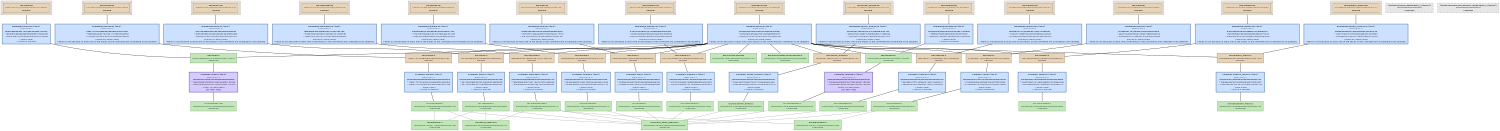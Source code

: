 digraph oscApp {
   size = "10.000000,8.500000";
   concentrate = false;

   node [ shape = box, style = filled, color = "0.3 0.5 0.6", fillcolor = "0.3 0.2 0.9", fontname = "Monaco", fontsize = "9" ];
   n00001 [ label = "Debug/oscApp\nc0e0915162f5260426300c5266ee25bc\nMissing", color = "0.1 0.5 0.5", fillcolor = "0.1 0.2 0.9", peripheries = 3 ];
   n00002 [ label = "ppc/main.o\nd0462d8b86d04152c6e5363bbc1250c9\nUpToDate" ];
   n00003 [ label = "oscApp/main.cpp\n00000000518fdc73000000000000008f\nUpToDate" ];
   n00004 [ label = "ppc/timetag.o\n3cb5804d530f9c5967bc535d911d2e00\nUpToDate" ];
   n00005 [ label = "oscApp/timetag.c\n00000000518fdcad000000000000063a\nUpToDate" ];
   n00006 [ label = "ppc/testlo.o\n4b12858d8f639c2d64e605fc4e6f2b43\nMissing", color = "0.1 0.5 0.5", fillcolor = "0.1 0.2 0.9" ];
   n00007 [ label = "oscApp/testlo.c\n00000000518fdcad0000000000008ebd\nUpToDate" ];
   n00008 [ label = "ppc/subtest.o\na3e7fd9900ce927fddd6a142f5ae6c23\nMissing", color = "0.1 0.5 0.5", fillcolor = "0.1 0.2 0.9" ];
   n00009 [ label = "oscApp/subtest.c\n00000000518fdcad00000000000008bd\nUpToDate" ];
   n00010 [ label = "ppc/server_thread.o\n394649d77b80575541733a6ed4c34132\nMissing", color = "0.1 0.5 0.5", fillcolor = "0.1 0.2 0.9" ];
   n00011 [ label = "oscApp/server_thread.c\n00000000518fdcad0000000000000f45\nUpToDate" ];
   n00012 [ label = "ppc/server.o\n7db417279cddb5d8298080f4c40c27e5\nMissing", color = "0.1 0.5 0.5", fillcolor = "0.1 0.2 0.9" ];
   n00013 [ label = "oscApp/server.c\n00000000518fdcad000000000000810d\nUpToDate" ];
   n00014 [ label = "ppc/send.o\n018bf80b71e10da807662e7f0fc299e8\nMissing", color = "0.1 0.5 0.5", fillcolor = "0.1 0.2 0.9" ];
   n00015 [ label = "oscApp/send.c\n00000000518fdcad0000000000002c07\nUpToDate" ];
   n00016 [ label = "ppc/pattern_match.o\n2d8a6e6ba52e14e2a2689e6785f81328\nMissing", color = "0.1 0.5 0.5", fillcolor = "0.1 0.2 0.9" ];
   n00017 [ label = "oscApp/pattern_match.c\n00000000518fdcad00000000000021af\nUpToDate" ];
   n00018 [ label = "ppc/method.o\nbe4fd6c477f1999b6ec196c51aa8a06c\nMissing", color = "0.1 0.5 0.5", fillcolor = "0.1 0.2 0.9" ];
   n00019 [ label = "oscApp/method.c\n00000000518fdcad00000000000003eb\nUpToDate" ];
   n00020 [ label = "ppc/message.o\ndb8dd8dcf037eadb1ee1a70f734e1ff5\nMissing", color = "0.1 0.5 0.5", fillcolor = "0.1 0.2 0.9" ];
   n00021 [ label = "oscApp/message.c\n00000000518fdcad0000000000005a79\nUpToDate" ];
   n00022 [ label = "ppc/bundle.o\n5d496dd85d15a2deadc484a2d3641c20\nMissing", color = "0.1 0.5 0.5", fillcolor = "0.1 0.2 0.9" ];
   n00023 [ label = "oscApp/bundle.c\n00000000518fdcd10000000000000e10\nUpToDate" ];
   n00024 [ label = "ppc/blob.o\n93bf44d288e27885326b06fabe85ed4f\nMissing", color = "0.1 0.5 0.5", fillcolor = "0.1 0.2 0.9" ];
   n00025 [ label = "oscApp/blob.c\n00000000518fdcd200000000000004fa\nUpToDate" ];
   n00026 [ label = "ppc/address.o\n8757c0c40d8518c19d898bf2954cbf33\nMissing", color = "0.1 0.5 0.5", fillcolor = "0.1 0.2 0.9" ];
   n00027 [ label = "oscApp/address.c\n00000000518fdcd20000000000001a66\nUpToDate" ];
   n00028 [ label = "ppc/main.ob\n0e95cad61c6aaaeb8658098accc09e46\nMissing", color = "0.1 0.5 0.5", fillcolor = "0.1 0.2 0.9", peripheries = 3 ];
   n00029 [ label = "ppc/timetag.ob\nd34e7a52a6e0b1aa8b5f52b1d3e9f2b1\nMissing", color = "0.1 0.5 0.5", fillcolor = "0.1 0.2 0.9", peripheries = 3 ];
   n00030 [ label = "ppc/testlo.ob\nfbe78b15da23dc0b6c8b414fc09c26cf\nMissing", color = "0.1 0.5 0.5", fillcolor = "0.1 0.2 0.9", peripheries = 3 ];
   n00031 [ label = "ppc/subtest.ob\nade30e6a5c039656dded18eb65892b80\nMissing", color = "0.1 0.5 0.5", fillcolor = "0.1 0.2 0.9", peripheries = 3 ];
   n00032 [ label = "ppc/server_thread.ob\n32867e8162edb631ff90e45bc55e1134\nMissing", color = "0.1 0.5 0.5", fillcolor = "0.1 0.2 0.9", peripheries = 3 ];
   n00033 [ label = "ppc/server.ob\n8364e7a2b70acfc8c991906ae05ade7f\nMissing", color = "0.1 0.5 0.5", fillcolor = "0.1 0.2 0.9", peripheries = 3 ];
   n00034 [ label = "ppc/send.ob\n6b45ed6d2191fb09819ccfa7e358ceee\nMissing", color = "0.1 0.5 0.5", fillcolor = "0.1 0.2 0.9", peripheries = 3 ];
   n00035 [ label = "ppc/pattern_match.ob\n730d9fcb8209e37130e0204e97c75aa1\nMissing", color = "0.1 0.5 0.5", fillcolor = "0.1 0.2 0.9", peripheries = 3 ];
   n00036 [ label = "ppc/method.ob\ne27f97dacf08e3bd99a80b29b68a8553\nMissing", color = "0.1 0.5 0.5", fillcolor = "0.1 0.2 0.9", peripheries = 3 ];
   n00037 [ label = "ppc/message.ob\n3fd59c60caab10c72ce8244b6900ea0e\nMissing", color = "0.1 0.5 0.5", fillcolor = "0.1 0.2 0.9", peripheries = 3 ];
   n00038 [ label = "ppc/bundle.ob\n6aee53a6deb78e4ce1b00ef8b6970f29\nMissing", color = "0.1 0.5 0.5", fillcolor = "0.1 0.2 0.9", peripheries = 3 ];
   n00039 [ label = "ppc/blob.ob\n9dc26bc5b0841e78438f8b8c3b941551\nMissing", color = "0.1 0.5 0.5", fillcolor = "0.1 0.2 0.9", peripheries = 3 ];
   n00040 [ label = "ppc/address.ob\nb903a309de02f6eb5043570f86a38b68\nMissing", color = "0.1 0.5 0.5", fillcolor = "0.1 0.2 0.9", peripheries = 3 ];
   n00041 [ label = "Resources/libZeroLinkAppStub.a\n00000000518441e40000000000000ae0\nUpToDate" ];
   n00042 [ label = "ppc/oscApp.zerolink\n00000000518fdcdb0000000000000760\nUpToDate" ];
   n00043 [ label = "<postprocessing_dependency_collector>\nffffffffffffffffffffffffffffffff\nUnknown", color = "0.0 0.0 0.5", fillcolor = "0.0 0.0 0.9", style = "filled,dashed" ];
   n00044 [ label = "<postprocessing_permissions_dependency_collector>\nffffffffffffffffffffffffffffffff\nUnknown", color = "0.0 0.0 0.5", fillcolor = "0.0 0.0 0.9", style = "filled,dashed" ];
   n00045 [ label = "oscApp/lo_types_internal.h\n00000000518fdcc80000000000000a96\nUpToDate" ];
   n00046 [ label = "include/float.h\n000000005184421700000000000014f0\nUpToDate" ];
   n00047 [ label = "oscApp/lo_internal.h\n00000000518fdcc80000000000000743\nUpToDate" ];
   n00048 [ label = "include/stdarg.h\n000000005184421700000000000010d9\nUpToDate" ];

   node [ shape = box, style = "filled,bold", color = "0.7 0.5 0.7", fillcolor = "0.7 0.2 1.0", fontname = "Monaco", fontsize = "9" ];
   c00001 [ label = "CompileC main.o <wt:2>\nwaitCount: 0\n00000000518fdc73000000000000008f\n^ d0462d8bd75f9d21c6e5363bbc125046\n= d0462d8b86d04152c6e5363bbc1250c9\nDoesNotNeedToRun\n(no 'why' info)" ];
   c00002 [ label = "CompileC timetag.o <wt:2>\nwaitCount: 0\n00000000000000650000000000000cac\n^ 3cb5804d530f9c3c67bc535d911d22ac\n= 3cb5804d530f9c5967bc535d911d2e00\nDoesNotNeedToRun\n(no 'why' info)" ];
   c00003 [ label = "CompileC testlo.o <wt:2>\nwaitCount: 0\n00000000000b9eba0000000000009798\n^ 4b12858d8f68029764e605fc4e6fbcdb\n= 4b12858d8f639c2d64e605fc4e6f2b43\nNeedsToRun\n1 output is missing", color = "0.6 0.5 0.7", fillcolor = "0.6 0.2 1.0" ];
   c00004 [ label = "CompileC subtest.o <wt:2>\nwaitCount: 0\n00000000518fdcad00000000000008bd\n^ a3e7fd9951414ed2ddd6a142f5ae649e\n= a3e7fd9900ce927fddd6a142f5ae6c23\nNeedsToRun\n1 output is missing", color = "0.6 0.5 0.7", fillcolor = "0.6 0.2 1.0" ];
   c00005 [ label = "CompileC server_thread.o <wt:2>\nwaitCount: 0\n000000000000006500000000000005d3\n^ 394649d77b80573041733a6ed4c344e1\n= 394649d77b80575541733a6ed4c34132\nNeedsToRun\n1 output is missing", color = "0.6 0.5 0.7", fillcolor = "0.6 0.2 1.0" ];
   c00006 [ label = "CompileC server.o <wt:2>\nwaitCount: 0\n00000000000b9eba0000000000009828\n^ 7db417279cd62b62298080f4c40cbfcd\n= 7db417279cddb5d8298080f4c40c27e5\nNeedsToRun\n1 output is missing", color = "0.6 0.5 0.7", fillcolor = "0.6 0.2 1.0" ];
   c00007 [ label = "CompileC send.o <wt:2>\nwaitCount: 0\n00000000518442720000000000003648\n^ 018bf80b20654fda07662e7f0fc2afa0\n= 018bf80b71e10da807662e7f0fc299e8\nNeedsToRun\n1 output is missing", color = "0.6 0.5 0.7", fillcolor = "0.6 0.2 1.0" ];
   c00008 [ label = "CompileC pattern_match.o <wt:2>\nwaitCount: 0\n00000000518fdcad00000000000021af\n^ 2d8a6e6bf4a1c84fa2689e6785f83287\n= 2d8a6e6ba52e14e2a2689e6785f81328\nNeedsToRun\n1 output is missing", color = "0.6 0.5 0.7", fillcolor = "0.6 0.2 1.0" ];
   c00009 [ label = "CompileC method.o <wt:2>\nwaitCount: 0\n0000000000000065000000000000097d\n^ be4fd6c477f199fe6ec196c51aa8a911\n= be4fd6c477f1999b6ec196c51aa8a06c\nNeedsToRun\n1 output is missing", color = "0.6 0.5 0.7", fillcolor = "0.6 0.2 1.0" ];
   c00010 [ label = "CompileC message.o <wt:2>\nwaitCount: 0\n00000000000b9eba0000000000004775\n^ db8dd8dcf03c74611ee1a70f734e5880\n= db8dd8dcf037eadb1ee1a70f734e1ff5\nNeedsToRun\n1 output is missing", color = "0.6 0.5 0.7", fillcolor = "0.6 0.2 1.0" ];
   c00011 [ label = "CompileC bundle.o <wt:2>\nwaitCount: 0\n00000000000000190000000000000486\n^ 5d496dd85d15a2c7adc484a2d36418a6\n= 5d496dd85d15a2deadc484a2d3641c20\nNeedsToRun\n1 output is missing", color = "0.6 0.5 0.7", fillcolor = "0.6 0.2 1.0" ];
   c00012 [ label = "CompileC blob.o <wt:2>\nwaitCount: 0\n000000000000001a0000000000000e6c\n^ 93bf44d288e2789f326b06fabe85e323\n= 93bf44d288e27885326b06fabe85ed4f\nNeedsToRun\n1 output is missing", color = "0.6 0.5 0.7", fillcolor = "0.6 0.2 1.0" ];
   c00013 [ label = "CompileC address.o <wt:2>\nwaitCount: 0\n000000000000001a00000000000010f0\n^ 8757c0c40d8518db9d898bf2954cafc3\n= 8757c0c40d8518c19d898bf2954cbf33\nNeedsToRun\n1 output is missing", color = "0.6 0.5 0.7", fillcolor = "0.6 0.2 1.0" ];
   c00014 [ label = "Bundlizing main.ob <wt:2>\nwaitCount: 0\nd0462d8b86d04152c6e5363bbc1250c9\n^ ded3e75d9abaebb940bd3fb170d2ce8f\n= 0e95cad61c6aaaeb8658098accc09e46\nNeedsToRun\n1 output is missing", color = "0.6 0.5 0.7", fillcolor = "0.6 0.2 1.0" ];
   c00015 [ label = "Bundlizing timetag.ob <wt:2>\nwaitCount: 0\n3cb5804d530f9c5967bc535d911d2e00\n^ effbfa1ff5ef2df3ece301ec42f4dcb1\n= d34e7a52a6e0b1aa8b5f52b1d3e9f2b1\nNeedsToRun\n1 output is missing", color = "0.6 0.5 0.7", fillcolor = "0.6 0.2 1.0" ];
   c00016 [ label = "Bundlizing testlo.ob <wt:2>\nwaitCount: 0\n4b12858d8f639c2d64e605fc4e6f2b43\n^ b0f50e9855404026086d44b38ef30d8c\n= fbe78b15da23dc0b6c8b414fc09c26cf\nIndirectlyNeedsToRun\nNeeds to run because at least one of the inputs to the command are scheduled to be updated.", color = "0.6 0.5 0.7", fillcolor = "0.6 0.2 1.0" ];
   c00017 [ label = "Bundlizing subtest.ob <wt:2>\nwaitCount: 0\na3e7fd9900ce927fddd6a142f5ae6c23\n^ 0e04f3f35ccd0429003bb9a9902747a3\n= ade30e6a5c039656dded18eb65892b80\nIndirectlyNeedsToRun\nNeeds to run because at least one of the inputs to the command are scheduled to be updated.", color = "0.6 0.5 0.7", fillcolor = "0.6 0.2 1.0" ];
   c00018 [ label = "Bundlizing server_thread.ob <wt:2>\nwaitCount: 0\n394649d77b80575541733a6ed4c34132\n^ 0bc03756196de164bee3de35119d5006\n= 32867e8162edb631ff90e45bc55e1134\nIndirectlyNeedsToRun\nNeeds to run because at least one of the inputs to the command are scheduled to be updated.", color = "0.6 0.5 0.7", fillcolor = "0.6 0.2 1.0" ];
   c00019 [ label = "Bundlizing server.ob <wt:2>\nwaitCount: 0\n7db417279cddb5d8298080f4c40c27e5\n^ fed0f0852bd77a10e011109e2456f99a\n= 8364e7a2b70acfc8c991906ae05ade7f\nIndirectlyNeedsToRun\nNeeds to run because at least one of the inputs to the command are scheduled to be updated.", color = "0.6 0.5 0.7", fillcolor = "0.6 0.2 1.0" ];
   c00020 [ label = "Bundlizing send.ob <wt:2>\nwaitCount: 0\n018bf80b71e10da807662e7f0fc299e8\n^ 6ace15665070f6a186fae1d8ec9a5706\n= 6b45ed6d2191fb09819ccfa7e358ceee\nIndirectlyNeedsToRun\nNeeds to run because at least one of the inputs to the command are scheduled to be updated.", color = "0.6 0.5 0.7", fillcolor = "0.6 0.2 1.0" ];
   c00021 [ label = "Bundlizing pattern_match.ob <wt:2>\nwaitCount: 0\n2d8a6e6ba52e14e2a2689e6785f81328\n^ 5e87f1a02727f7939288be29123f4989\n= 730d9fcb8209e37130e0204e97c75aa1\nIndirectlyNeedsToRun\nNeeds to run because at least one of the inputs to the command are scheduled to be updated.", color = "0.6 0.5 0.7", fillcolor = "0.6 0.2 1.0" ];
   c00022 [ label = "Bundlizing method.ob <wt:2>\nwaitCount: 0\nbe4fd6c477f1999b6ec196c51aa8a06c\n^ 5c30411eb8f97a26f7699decac22253f\n= e27f97dacf08e3bd99a80b29b68a8553\nIndirectlyNeedsToRun\nNeeds to run because at least one of the inputs to the command are scheduled to be updated.", color = "0.6 0.5 0.7", fillcolor = "0.6 0.2 1.0" ];
   c00023 [ label = "Bundlizing message.ob <wt:2>\nwaitCount: 0\ndb8dd8dcf037eadb1ee1a70f734e1ff5\n^ e45844bc3a9cfa1c320983441a4ef5fb\n= 3fd59c60caab10c72ce8244b6900ea0e\nIndirectlyNeedsToRun\nNeeds to run because at least one of the inputs to the command are scheduled to be updated.", color = "0.6 0.5 0.7", fillcolor = "0.6 0.2 1.0" ];
   c00024 [ label = "Bundlizing bundle.ob <wt:2>\nwaitCount: 0\n5d496dd85d15a2deadc484a2d3641c20\n^ 37a73e7e83a22c924c748a5a65f31309\n= 6aee53a6deb78e4ce1b00ef8b6970f29\nIndirectlyNeedsToRun\nNeeds to run because at least one of the inputs to the command are scheduled to be updated.", color = "0.6 0.5 0.7", fillcolor = "0.6 0.2 1.0" ];
   c00025 [ label = "Bundlizing blob.ob <wt:2>\nwaitCount: 0\n93bf44d288e27885326b06fabe85ed4f\n^ 0e7d2f17386666fd71e48d768511f81e\n= 9dc26bc5b0841e78438f8b8c3b941551\nIndirectlyNeedsToRun\nNeeds to run because at least one of the inputs to the command are scheduled to be updated.", color = "0.6 0.5 0.7", fillcolor = "0.6 0.2 1.0" ];
   c00026 [ label = "Bundlizing address.ob <wt:2>\nwaitCount: 0\n8757c0c40d8518c19d898bf2954cbf33\n^ 3e5463cdd387ee2acdcadcfd13ef345b\n= b903a309de02f6eb5043570f86a38b68\nIndirectlyNeedsToRun\nNeeds to run because at least one of the inputs to the command are scheduled to be updated.", color = "0.6 0.5 0.7", fillcolor = "0.6 0.2 1.0" ];
   c00027 [ label = "Building ZeroLink <wt:2>\nwaitCount: 0\n4096fa94365f047ba792f33a9d7029fb\n^ 80766bc554aa227f81a2ff68fb9e0c47\n= c0e0915162f5260426300c5266ee25bc\nIndirectlyNeedsToRun\nNeeds to run because at least one of the inputs to the command are scheduled to be updated.", color = "0.6 0.5 0.7", fillcolor = "0.6 0.2 1.0" ];

   edge [ style = solid, color = black, arrowhead = none, arrowtail = normal ];
   n00001 -> { c00027 };
   n00002 -> { c00001 };
   n00004 -> { c00002 };
   n00006 -> { c00003 };
   n00008 -> { c00004 };
   n00010 -> { c00005 };
   n00012 -> { c00006 };
   n00014 -> { c00007 };
   n00016 -> { c00008 };
   n00018 -> { c00009 };
   n00020 -> { c00010 };
   n00022 -> { c00011 };
   n00024 -> { c00012 };
   n00026 -> { c00013 };
   n00028 -> { c00014 };
   n00029 -> { c00015 };
   n00030 -> { c00016 };
   n00031 -> { c00017 };
   n00032 -> { c00018 };
   n00033 -> { c00019 };
   n00034 -> { c00020 };
   n00035 -> { c00021 };
   n00036 -> { c00022 };
   n00037 -> { c00023 };
   n00038 -> { c00024 };
   n00039 -> { c00025 };
   n00040 -> { c00026 };
   c00001 -> { n00003 };
   c00002 -> { n00005 };
   c00003 -> { n00007 };
   c00004 -> { n00009 };
   c00005 -> { n00011 };
   c00006 -> { n00013 };
   c00007 -> { n00015 };
   c00008 -> { n00017 };
   c00009 -> { n00019 };
   c00010 -> { n00021 };
   c00011 -> { n00023 };
   c00012 -> { n00025 };
   c00013 -> { n00027 };
   c00014 -> { n00002 };
   c00015 -> { n00004 };
   c00016 -> { n00006 };
   c00017 -> { n00008 };
   c00018 -> { n00010 };
   c00019 -> { n00012 };
   c00020 -> { n00014 };
   c00021 -> { n00016 };
   c00022 -> { n00018 };
   c00023 -> { n00020 };
   c00024 -> { n00022 };
   c00025 -> { n00024 };
   c00026 -> { n00026 };
   c00027 -> { n00002 n00004 n00006 n00008 n00010 n00012 n00014 n00016 n00018 n00020 n00022 n00024 n00026 n00041 n00042 };

   edge [ style = solid, color = gray60, arrowhead = none, arrowtail = normal ];
   n00005 -> { n00045 };
   n00007 -> { n00046 n00045 n00047 };
   n00011 -> { n00045 };
   n00013 -> { n00046 n00045 n00047 };
   n00015 -> { n00048 n00045 };
   n00019 -> { n00045 };
   n00021 -> { n00048 n00045 n00047 };
   n00023 -> { n00045 };
   n00025 -> { n00045 };
   n00027 -> { n00045 };
}
